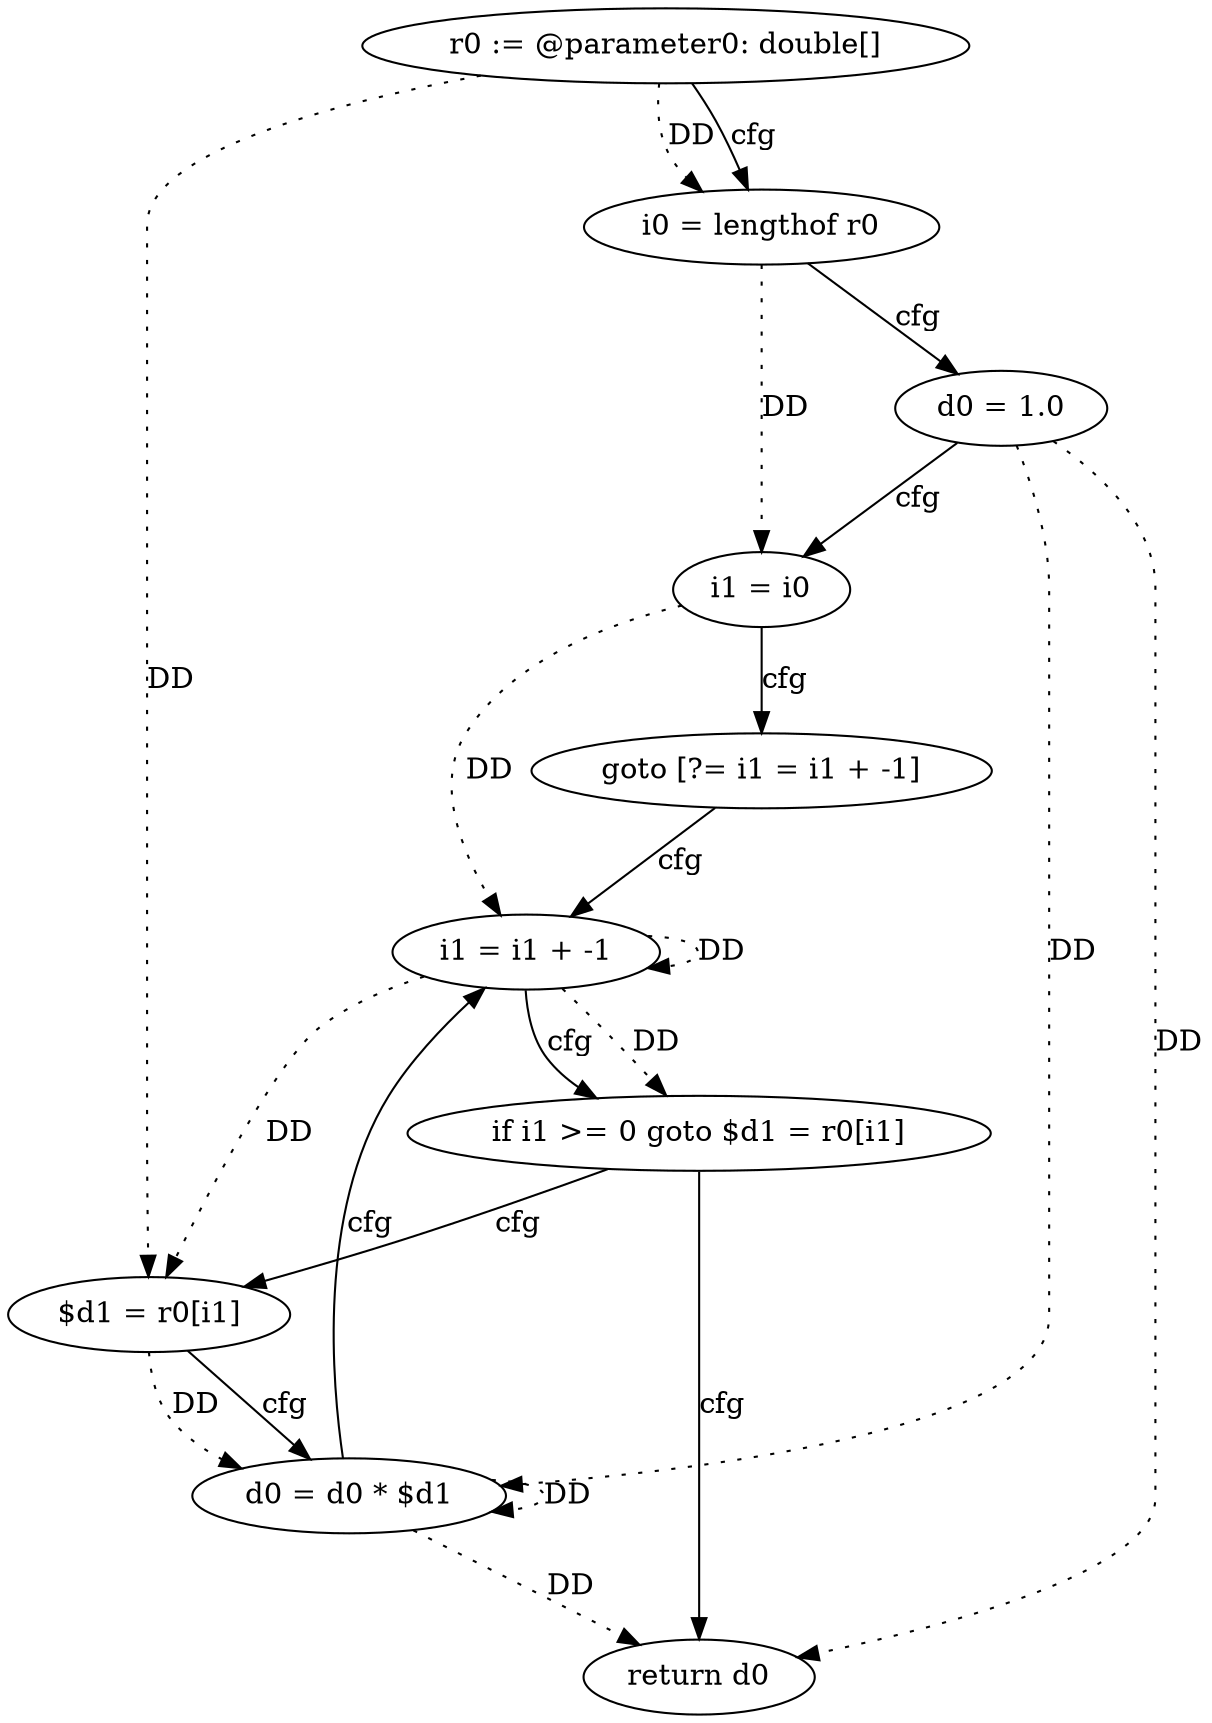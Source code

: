digraph "product" {
    "0" [label="r0 := @parameter0: double[]",];
    "1" [label="i0 = lengthof r0",];
    "2" [label="d0 = 1.0",];
    "3" [label="i1 = i0",];
    "4" [label="goto [?= i1 = i1 + -1]",];
    "5" [label="$d1 = r0[i1]",];
    "6" [label="d0 = d0 * $d1",];
    "7" [label="i1 = i1 + -1",];
    "8" [label="if i1 >= 0 goto $d1 = r0[i1]",];
    "9" [label="return d0",];
    "0"->"1" [label="DD",style=dotted,];
    "0"->"5" [label="DD",style=dotted,];
    "1"->"3" [label="DD",style=dotted,];
    "2"->"6" [label="DD",style=dotted,];
    "2"->"9" [label="DD",style=dotted,];
    "3"->"7" [label="DD",style=dotted,];
    "5"->"6" [label="DD",style=dotted,];
    "6"->"6" [label="DD",style=dotted,];
    "6"->"9" [label="DD",style=dotted,];
    "7"->"5" [label="DD",style=dotted,];
    "7"->"7" [label="DD",style=dotted,];
    "7"->"8" [label="DD",style=dotted,];
    "0"->"1" [label="cfg",];
    "1"->"2" [label="cfg",];
    "2"->"3" [label="cfg",];
    "3"->"4" [label="cfg",];
    "4"->"7" [label="cfg",];
    "5"->"6" [label="cfg",];
    "6"->"7" [label="cfg",];
    "7"->"8" [label="cfg",];
    "8"->"9" [label="cfg",];
    "8"->"5" [label="cfg",];
}
